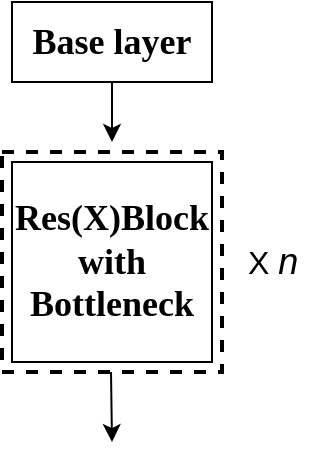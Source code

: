 <mxfile version="14.4.2" type="github">
  <diagram id="e_oHikrCGlD3wUt8RU_Y" name="第 1 页">
    <mxGraphModel dx="1422" dy="800" grid="1" gridSize="10" guides="1" tooltips="1" connect="1" arrows="1" fold="1" page="1" pageScale="1" pageWidth="827" pageHeight="1169" math="0" shadow="0">
      <root>
        <mxCell id="0" />
        <mxCell id="1" parent="0" />
        <mxCell id="Py3d8Sym0yIGWNPmK3j7-6" value="" style="whiteSpace=wrap;html=1;aspect=fixed;dashed=1;strokeWidth=2;" vertex="1" parent="1">
          <mxGeometry x="155" y="215" width="110" height="110" as="geometry" />
        </mxCell>
        <mxCell id="Py3d8Sym0yIGWNPmK3j7-1" value="&lt;font face=&quot;Times New Roman&quot; style=&quot;font-size: 18px&quot;&gt;&lt;b&gt;&lt;span&gt;Res(X)Block&lt;br&gt;&lt;/span&gt;with&lt;br&gt;Bottleneck&lt;/b&gt;&lt;/font&gt;" style="rounded=0;whiteSpace=wrap;html=1;" vertex="1" parent="1">
          <mxGeometry x="160" y="220" width="100" height="100" as="geometry" />
        </mxCell>
        <mxCell id="Py3d8Sym0yIGWNPmK3j7-2" value="" style="endArrow=classic;html=1;exitX=0.5;exitY=1;exitDx=0;exitDy=0;" edge="1" parent="1" source="Py3d8Sym0yIGWNPmK3j7-5">
          <mxGeometry width="50" height="50" relative="1" as="geometry">
            <mxPoint x="209.66" y="140" as="sourcePoint" />
            <mxPoint x="210" y="210" as="targetPoint" />
          </mxGeometry>
        </mxCell>
        <mxCell id="Py3d8Sym0yIGWNPmK3j7-3" value="" style="endArrow=classic;html=1;" edge="1" parent="1">
          <mxGeometry width="50" height="50" relative="1" as="geometry">
            <mxPoint x="209.5" y="325" as="sourcePoint" />
            <mxPoint x="210" y="360" as="targetPoint" />
          </mxGeometry>
        </mxCell>
        <mxCell id="Py3d8Sym0yIGWNPmK3j7-5" value="&lt;font size=&quot;1&quot; face=&quot;Times New Roman&quot;&gt;&lt;b style=&quot;font-size: 18px&quot;&gt;Base layer&lt;/b&gt;&lt;/font&gt;" style="rounded=0;whiteSpace=wrap;html=1;" vertex="1" parent="1">
          <mxGeometry x="160" y="140" width="100" height="40" as="geometry" />
        </mxCell>
        <mxCell id="Py3d8Sym0yIGWNPmK3j7-7" value="&lt;font&gt;&lt;span style=&quot;font-size: 16px&quot;&gt;X &lt;/span&gt;&lt;i&gt;&lt;font style=&quot;font-size: 18px&quot;&gt;n&lt;/font&gt;&lt;/i&gt;&lt;/font&gt;" style="text;html=1;resizable=0;autosize=1;align=center;verticalAlign=middle;points=[];fillColor=none;strokeColor=none;rounded=0;dashed=1;" vertex="1" parent="1">
          <mxGeometry x="270" y="260" width="40" height="20" as="geometry" />
        </mxCell>
      </root>
    </mxGraphModel>
  </diagram>
</mxfile>
